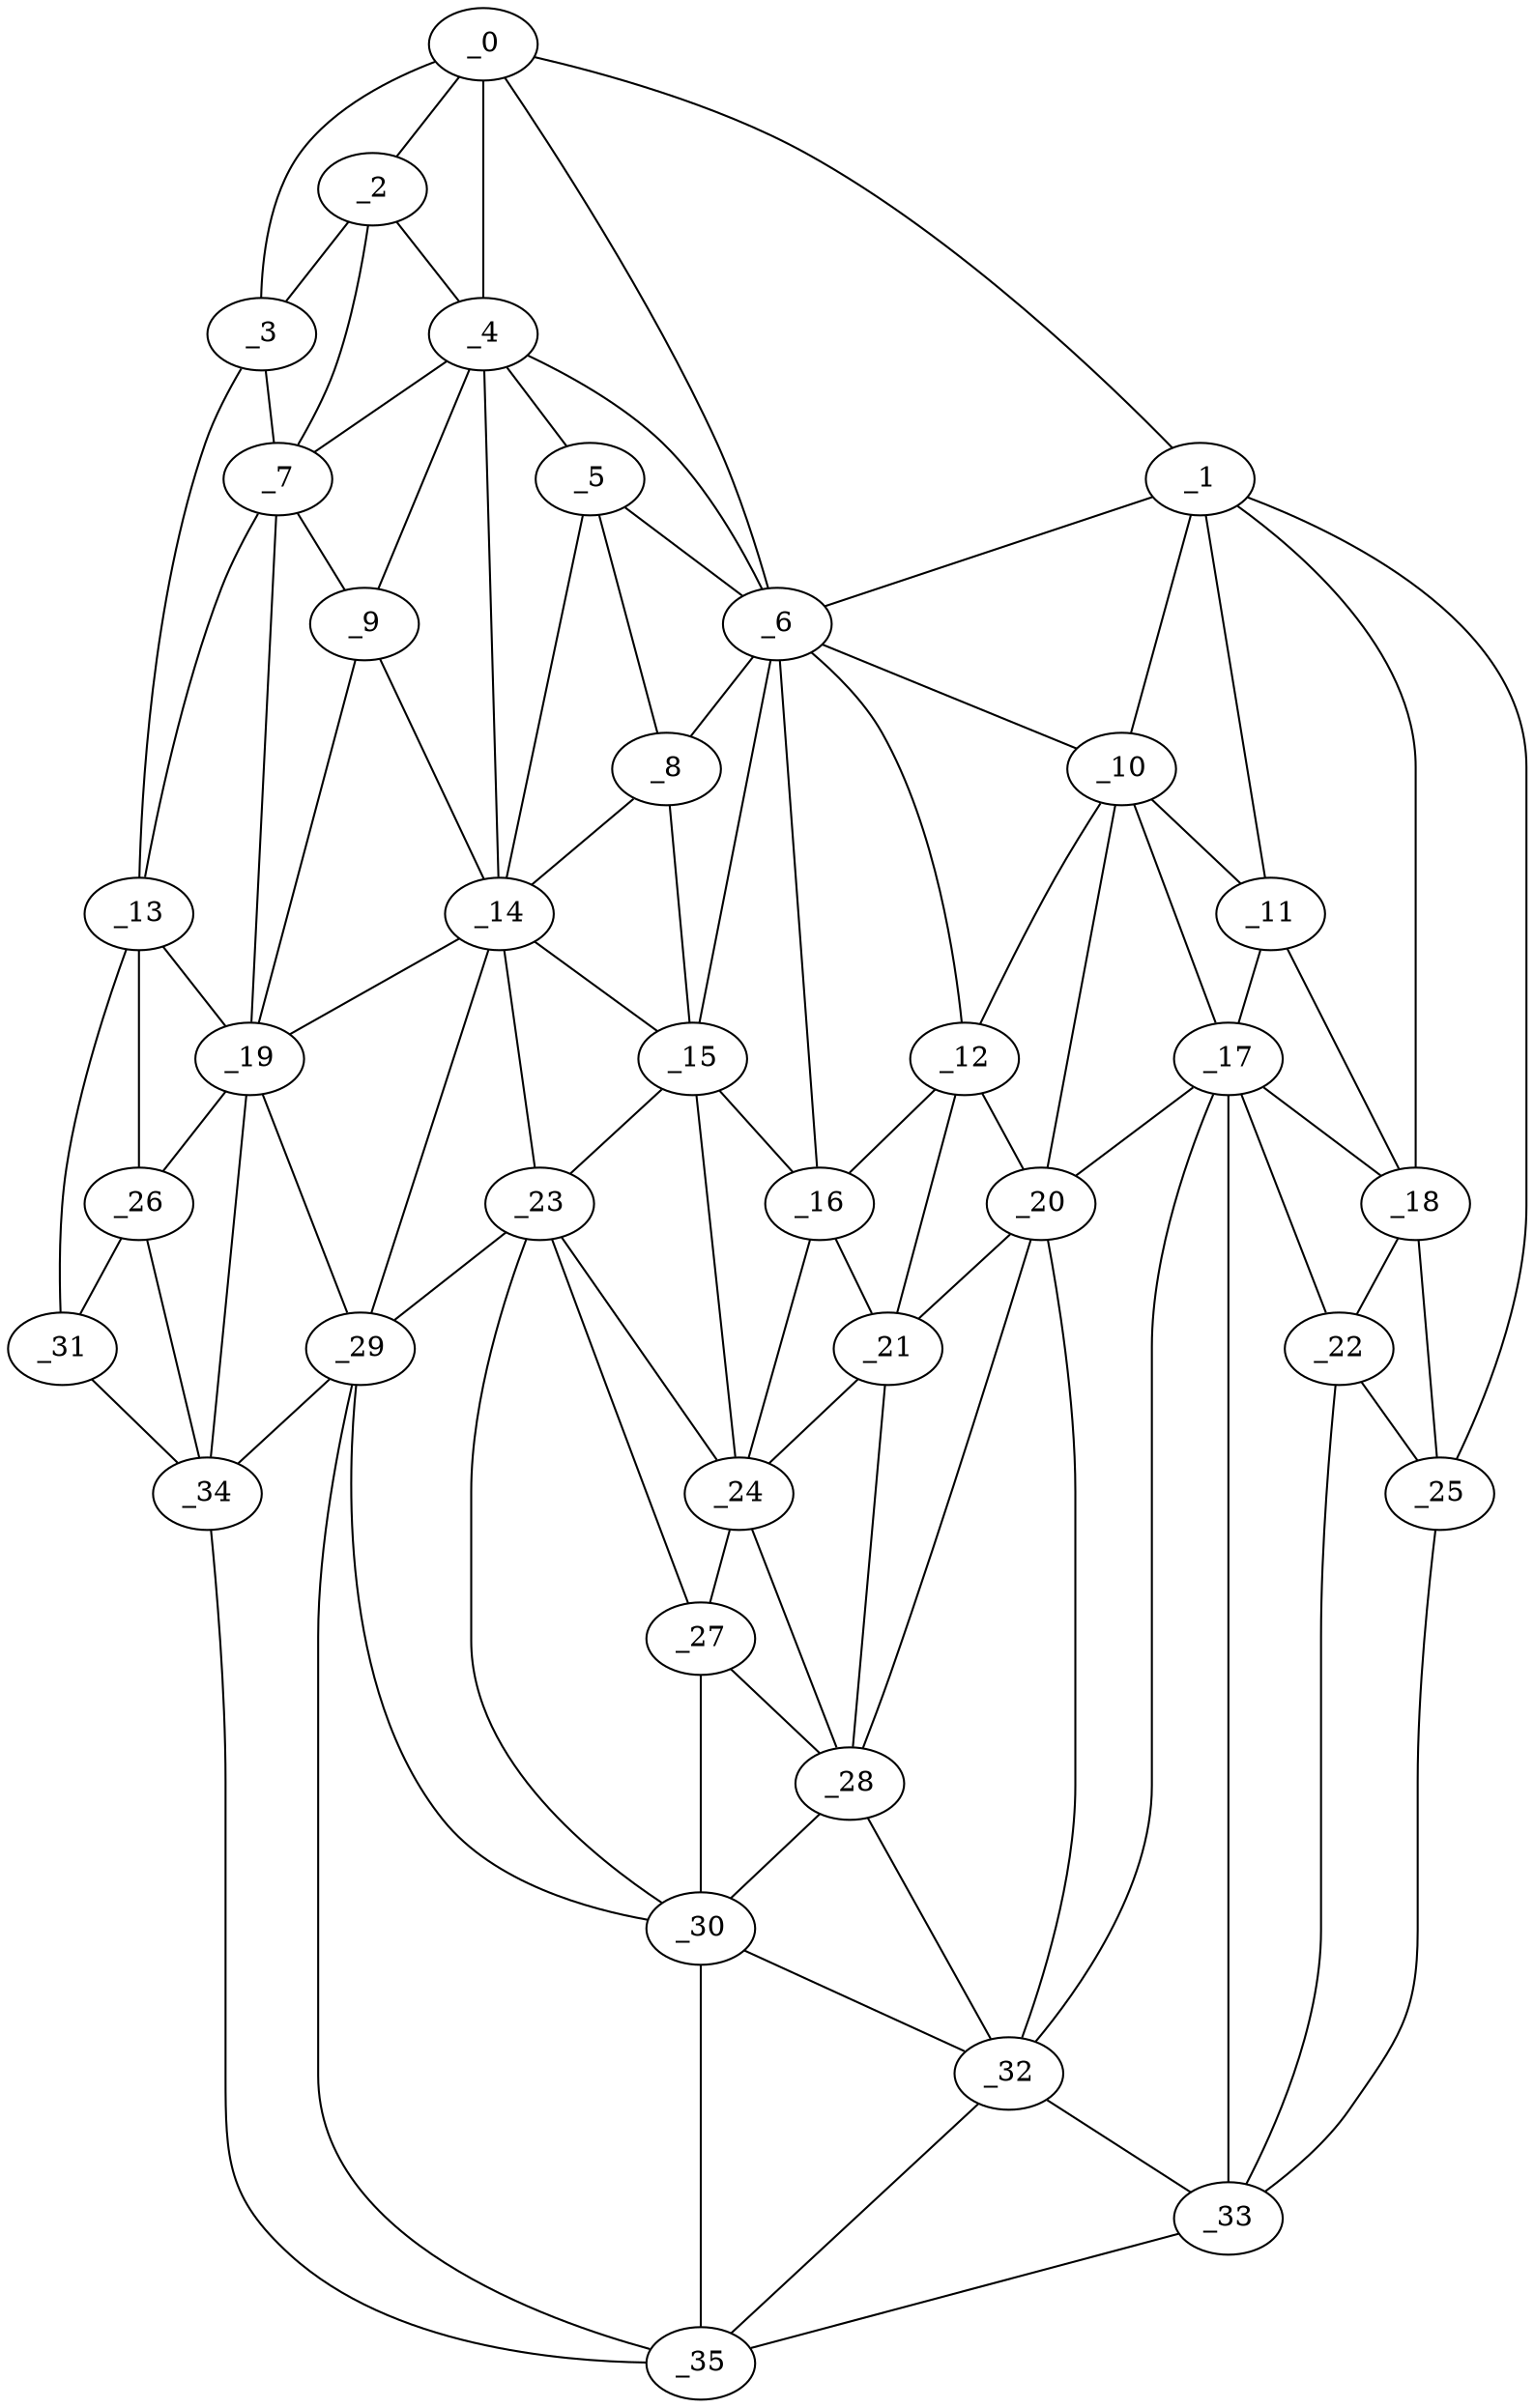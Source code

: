 graph "obj62__210.gxl" {
	_0	 [x=37,
		y=9];
	_1	 [x=41,
		y=119];
	_0 -- _1	 [valence=1];
	_2	 [x=46,
		y=12];
	_0 -- _2	 [valence=1];
	_3	 [x=51,
		y=3];
	_0 -- _3	 [valence=1];
	_4	 [x=53,
		y=38];
	_0 -- _4	 [valence=2];
	_6	 [x=54,
		y=56];
	_0 -- _6	 [valence=1];
	_1 -- _6	 [valence=2];
	_10	 [x=60,
		y=90];
	_1 -- _10	 [valence=2];
	_11	 [x=60,
		y=101];
	_1 -- _11	 [valence=2];
	_18	 [x=71,
		y=107];
	_1 -- _18	 [valence=1];
	_25	 [x=81,
		y=124];
	_1 -- _25	 [valence=1];
	_2 -- _3	 [valence=2];
	_2 -- _4	 [valence=1];
	_7	 [x=58,
		y=21];
	_2 -- _7	 [valence=2];
	_3 -- _7	 [valence=1];
	_13	 [x=63,
		y=4];
	_3 -- _13	 [valence=1];
	_5	 [x=54,
		y=44];
	_4 -- _5	 [valence=2];
	_4 -- _6	 [valence=2];
	_4 -- _7	 [valence=1];
	_9	 [x=59,
		y=31];
	_4 -- _9	 [valence=2];
	_14	 [x=67,
		y=37];
	_4 -- _14	 [valence=1];
	_5 -- _6	 [valence=2];
	_8	 [x=58,
		y=48];
	_5 -- _8	 [valence=2];
	_5 -- _14	 [valence=2];
	_6 -- _8	 [valence=1];
	_6 -- _10	 [valence=1];
	_12	 [x=61,
		y=78];
	_6 -- _12	 [valence=2];
	_15	 [x=67,
		y=55];
	_6 -- _15	 [valence=2];
	_16	 [x=67,
		y=66];
	_6 -- _16	 [valence=2];
	_7 -- _9	 [valence=2];
	_7 -- _13	 [valence=2];
	_19	 [x=72,
		y=29];
	_7 -- _19	 [valence=2];
	_8 -- _14	 [valence=1];
	_8 -- _15	 [valence=2];
	_9 -- _14	 [valence=1];
	_9 -- _19	 [valence=1];
	_10 -- _11	 [valence=1];
	_10 -- _12	 [valence=1];
	_17	 [x=71,
		y=97];
	_10 -- _17	 [valence=2];
	_20	 [x=73,
		y=83];
	_10 -- _20	 [valence=1];
	_11 -- _17	 [valence=1];
	_11 -- _18	 [valence=2];
	_12 -- _16	 [valence=2];
	_12 -- _20	 [valence=2];
	_21	 [x=76,
		y=72];
	_12 -- _21	 [valence=2];
	_13 -- _19	 [valence=2];
	_26	 [x=85,
		y=12];
	_13 -- _26	 [valence=2];
	_31	 [x=93,
		y=14];
	_13 -- _31	 [valence=1];
	_14 -- _15	 [valence=1];
	_14 -- _19	 [valence=2];
	_23	 [x=78,
		y=51];
	_14 -- _23	 [valence=2];
	_29	 [x=87,
		y=39];
	_14 -- _29	 [valence=2];
	_15 -- _16	 [valence=1];
	_15 -- _23	 [valence=2];
	_24	 [x=78,
		y=61];
	_15 -- _24	 [valence=2];
	_16 -- _21	 [valence=2];
	_16 -- _24	 [valence=2];
	_17 -- _18	 [valence=1];
	_17 -- _20	 [valence=2];
	_22	 [x=76,
		y=111];
	_17 -- _22	 [valence=2];
	_32	 [x=94,
		y=94];
	_17 -- _32	 [valence=2];
	_33	 [x=95,
		y=101];
	_17 -- _33	 [valence=1];
	_18 -- _22	 [valence=2];
	_18 -- _25	 [valence=1];
	_19 -- _26	 [valence=2];
	_19 -- _29	 [valence=2];
	_34	 [x=96,
		y=21];
	_19 -- _34	 [valence=2];
	_20 -- _21	 [valence=2];
	_28	 [x=86,
		y=67];
	_20 -- _28	 [valence=2];
	_20 -- _32	 [valence=1];
	_21 -- _24	 [valence=1];
	_21 -- _28	 [valence=2];
	_22 -- _25	 [valence=2];
	_22 -- _33	 [valence=2];
	_23 -- _24	 [valence=2];
	_27	 [x=86,
		y=61];
	_23 -- _27	 [valence=2];
	_23 -- _29	 [valence=2];
	_30	 [x=90,
		y=57];
	_23 -- _30	 [valence=2];
	_24 -- _27	 [valence=2];
	_24 -- _28	 [valence=1];
	_25 -- _33	 [valence=1];
	_26 -- _31	 [valence=2];
	_26 -- _34	 [valence=2];
	_27 -- _28	 [valence=2];
	_27 -- _30	 [valence=2];
	_28 -- _30	 [valence=2];
	_28 -- _32	 [valence=1];
	_29 -- _30	 [valence=1];
	_29 -- _34	 [valence=1];
	_35	 [x=96,
		y=37];
	_29 -- _35	 [valence=2];
	_30 -- _32	 [valence=2];
	_30 -- _35	 [valence=1];
	_31 -- _34	 [valence=1];
	_32 -- _33	 [valence=2];
	_32 -- _35	 [valence=2];
	_33 -- _35	 [valence=1];
	_34 -- _35	 [valence=1];
}
